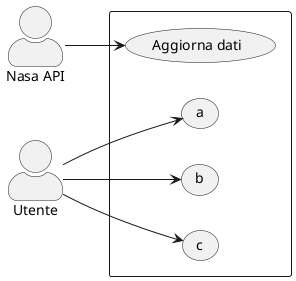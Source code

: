 @startuml
skinparam actorStyle awesome
left to right direction
actor "Nasa API" as API
actor "Utente" as user
rectangle {
  usecase "a" as UC1
  usecase "b" as UC2
  usecase "c" as UC3
  usecase "Aggiorna dati" as UC4
}

user --> UC1
user --> UC2
user --> UC3
API --> UC4

@enduml